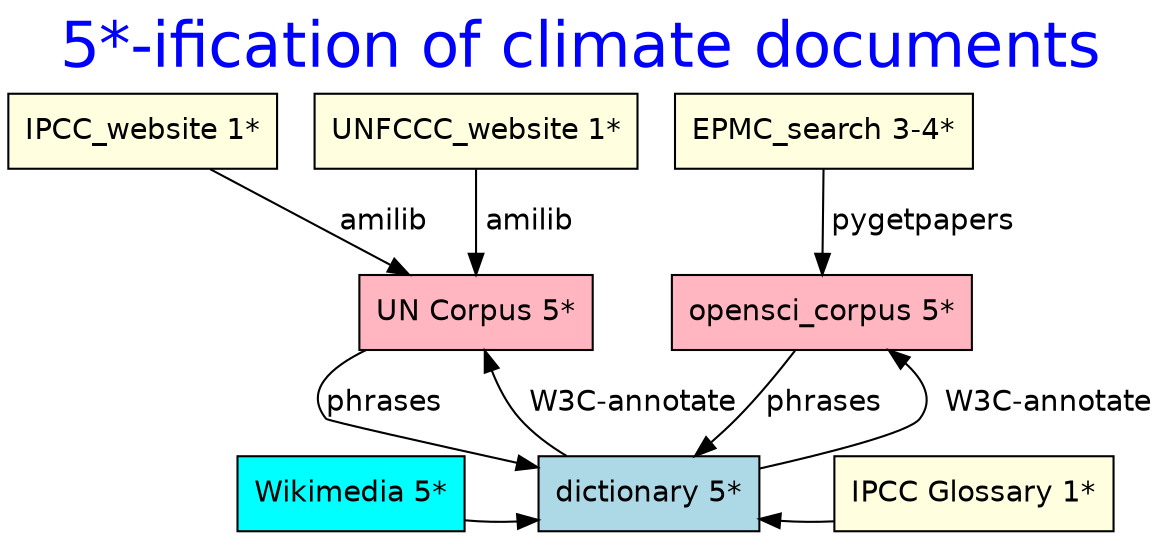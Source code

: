 digraph SemanticTools {

	compound=true;

	
    // Define node styles
    node [shape=box style=filled fontname="Helvetica"];
    edge [shape=box style=filled fontname="Helvetica"];
	
	label     = "5*-ification of climate documents"	   
	labelloc  =  t // t: Place the graph's title on top.
	fontsize  = 30 // Make title stand out by giving a large font size
	fontcolor = blue
	fontname = "Helvetica"
	
    // Overall graph layout direction
    rankdir=TB;  // Top to Bottom direction (default)
    // Nodes with specific labels
    EPMC_search [label="EPMC_search 3-4*" fillcolor=lightyellow];
    IPCC_website [label="IPCC_website 1*" fillcolor=lightyellow];
    UNFCCC_website [label="UNFCCC_website 1*" fillcolor=lightyellow];
    Wikimedia [label="Wikimedia 5*" fillcolor=cyan];
	IPCCGlossary [label="IPCC Glossary 1*" fillcolor=lightyellow];
    
    // Define edges
    UN_corpus -> dictionary [label="phrases   " color=black];
    dictionary -> UN_corpus [label=" W3C-annotate" color=black];
    open_science_corpus -> dictionary [label="phrases   " color=black];
    dictionary -> open_science_corpus [label="  W3C-annotate" color=black];
	Wikimedia -> dictionary;
    EPMC_search -> open_science_corpus [label=" pygetpapers" color=black];
    IPCC_website -> UN_corpus [label=" amilib" color=black];
    UNFCCC_website -> UN_corpus [label=" amilib" color=black];
    IPCCGlossary -> dictionary;
    
    // Subgraph to control the order of IPCC_corpus and open_science_corpus
    { rank=same; color=cyan UN_corpus; open_science_corpus; }
    
    // Subgraph to control the order of IPCC_website and EPMC_search
    { rank=same; IPCC_website; UNFCCC_website; EPMC_search; }
    
    // Adding invisible edges to control horizontal ordering
    UN_corpus -> open_science_corpus [style=invis];
	
    { rank=same; dictionary; Wikimedia; IPCCGlossary;}
	 Wikimedia -> dictionary -> IPCCGlossary [style=invis];

	subgraph {label="
Documents populate dictionaries with Phrases which are
semantified with Wikimedia"
    labelloc  =  b // b: Place the graph's title at bottom.
    fontsize  = 20 // Make title stand out by giving a large font size
    fontcolor = lightblue} // doesn't yet work



	subgraph cluster_0 {
		    dictionary [label="dictionary 5*" fillcolor=lightblue];
		    open_science_corpus [label="opensci_corpus 5*" fillcolor=lightpink];
		    UN_corpus [label="UN Corpus 5*" fillcolor=lightpink];

	}
		
	
}
